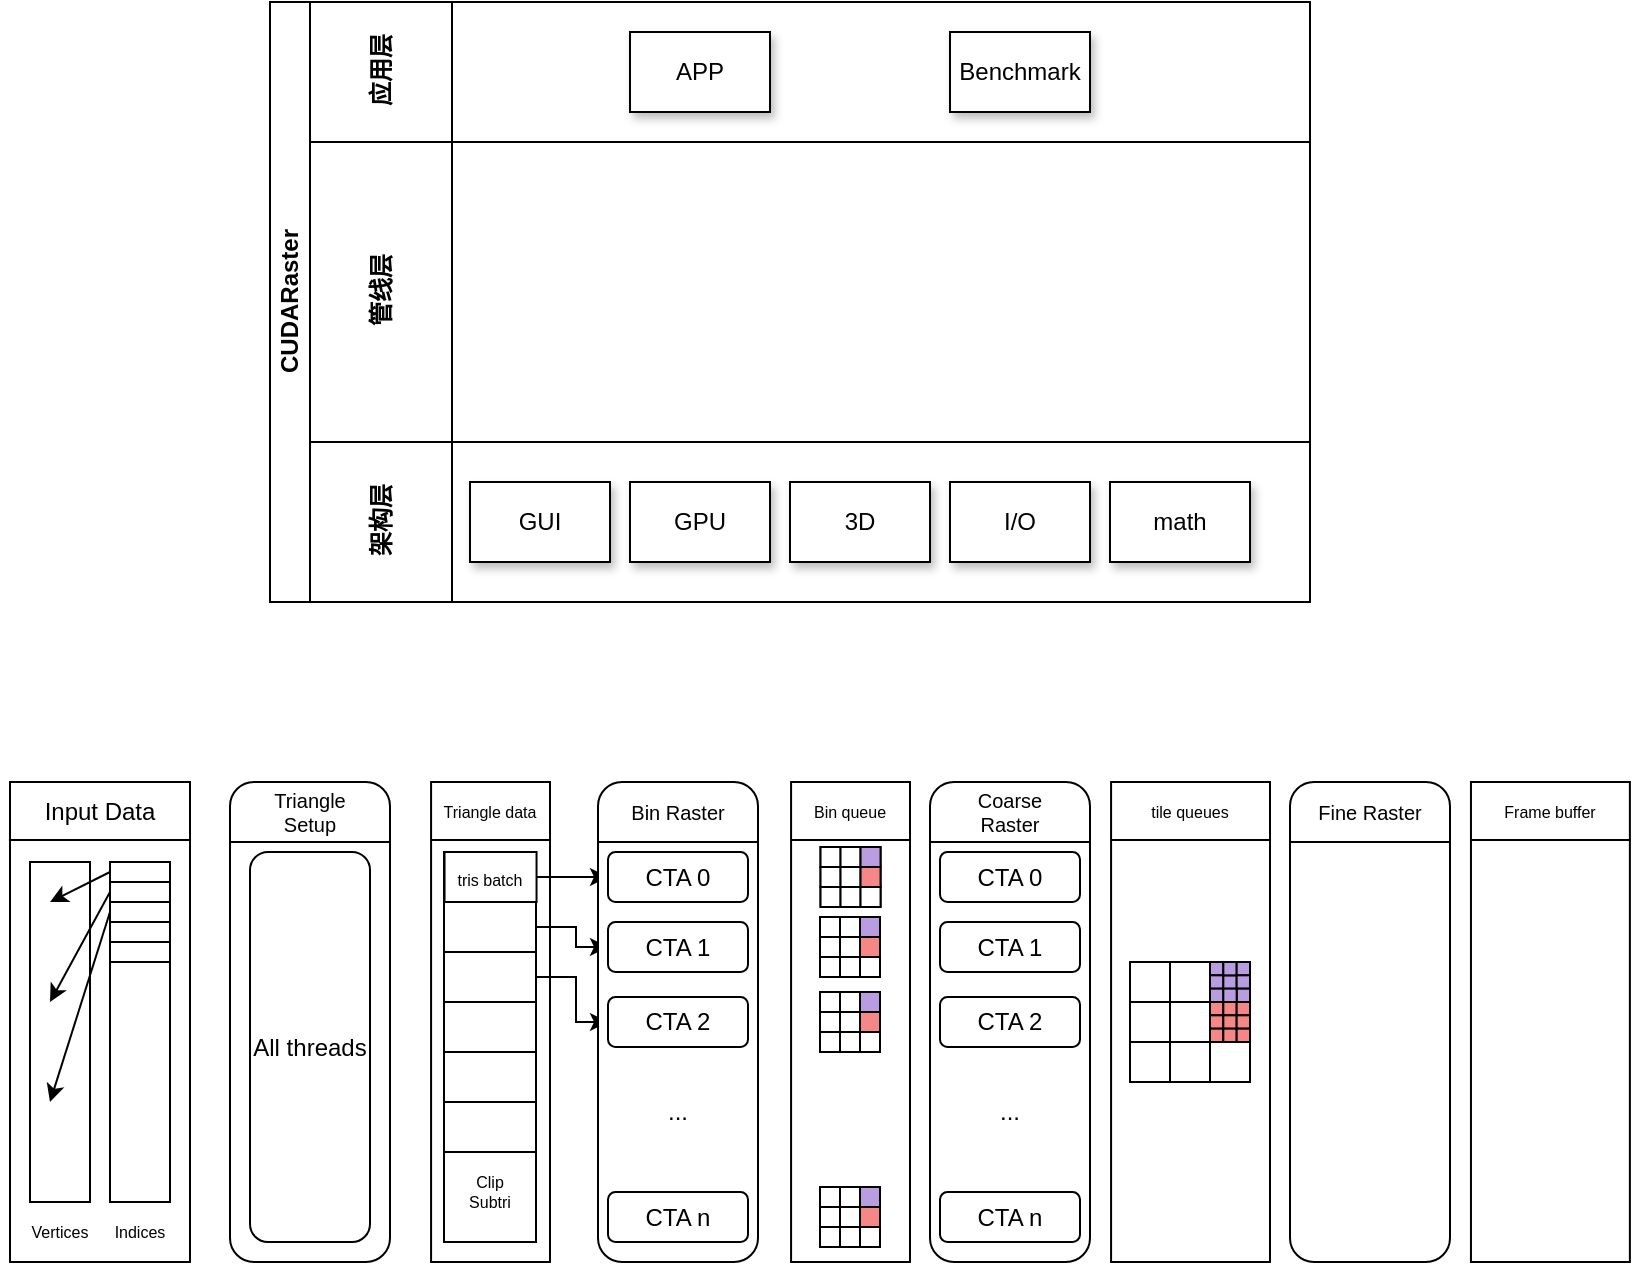 <mxfile version="23.0.2" type="github">
  <diagram id="prtHgNgQTEPvFCAcTncT" name="Page-1">
    <mxGraphModel dx="744" dy="1135" grid="1" gridSize="10" guides="1" tooltips="1" connect="1" arrows="1" fold="1" page="1" pageScale="1" pageWidth="827" pageHeight="1169" math="0" shadow="0">
      <root>
        <mxCell id="0" />
        <mxCell id="1" parent="0" />
        <mxCell id="dNxyNK7c78bLwvsdeMH5-19" value="CUDARaster" style="swimlane;html=1;childLayout=stackLayout;resizeParent=1;resizeParentMax=0;horizontal=0;startSize=20;horizontalStack=0;" parent="1" vertex="1">
          <mxGeometry x="210" y="330" width="520" height="300" as="geometry" />
        </mxCell>
        <mxCell id="dNxyNK7c78bLwvsdeMH5-20" value="应用层" style="swimlane;html=1;startSize=71;horizontal=0;" parent="dNxyNK7c78bLwvsdeMH5-19" vertex="1">
          <mxGeometry x="20" width="500" height="70" as="geometry" />
        </mxCell>
        <mxCell id="dK3k0ItTwGgipWkgGngL-8" value="APP" style="rounded=0;whiteSpace=wrap;html=1;shadow=1;" vertex="1" parent="dNxyNK7c78bLwvsdeMH5-20">
          <mxGeometry x="160" y="15" width="70" height="40" as="geometry" />
        </mxCell>
        <mxCell id="dK3k0ItTwGgipWkgGngL-10" value="Benchmark" style="rounded=0;whiteSpace=wrap;html=1;shadow=1;" vertex="1" parent="dNxyNK7c78bLwvsdeMH5-20">
          <mxGeometry x="320" y="15" width="70" height="40" as="geometry" />
        </mxCell>
        <mxCell id="dNxyNK7c78bLwvsdeMH5-21" value="管线层" style="swimlane;html=1;startSize=71;horizontal=0;" parent="dNxyNK7c78bLwvsdeMH5-19" vertex="1">
          <mxGeometry x="20" y="70" width="500" height="150" as="geometry" />
        </mxCell>
        <mxCell id="dNxyNK7c78bLwvsdeMH5-22" value="架构层" style="swimlane;html=1;startSize=71;horizontal=0;" parent="dNxyNK7c78bLwvsdeMH5-19" vertex="1">
          <mxGeometry x="20" y="220" width="500" height="80" as="geometry" />
        </mxCell>
        <mxCell id="dK3k0ItTwGgipWkgGngL-2" value="GUI" style="rounded=0;whiteSpace=wrap;html=1;shadow=1;" vertex="1" parent="dNxyNK7c78bLwvsdeMH5-22">
          <mxGeometry x="80" y="20" width="70" height="40" as="geometry" />
        </mxCell>
        <mxCell id="dK3k0ItTwGgipWkgGngL-4" value="GPU" style="rounded=0;whiteSpace=wrap;html=1;shadow=1;" vertex="1" parent="dNxyNK7c78bLwvsdeMH5-22">
          <mxGeometry x="160" y="20" width="70" height="40" as="geometry" />
        </mxCell>
        <mxCell id="dK3k0ItTwGgipWkgGngL-5" value="3D" style="rounded=0;whiteSpace=wrap;html=1;shadow=1;" vertex="1" parent="dNxyNK7c78bLwvsdeMH5-22">
          <mxGeometry x="240" y="20" width="70" height="40" as="geometry" />
        </mxCell>
        <mxCell id="dK3k0ItTwGgipWkgGngL-6" value="I/O" style="rounded=0;whiteSpace=wrap;html=1;shadow=1;" vertex="1" parent="dNxyNK7c78bLwvsdeMH5-22">
          <mxGeometry x="320" y="20" width="70" height="40" as="geometry" />
        </mxCell>
        <mxCell id="dK3k0ItTwGgipWkgGngL-7" value="math" style="rounded=0;whiteSpace=wrap;html=1;shadow=1;" vertex="1" parent="dNxyNK7c78bLwvsdeMH5-22">
          <mxGeometry x="400" y="20" width="70" height="40" as="geometry" />
        </mxCell>
        <mxCell id="dK3k0ItTwGgipWkgGngL-12" value="" style="rounded=0;whiteSpace=wrap;html=1;movable=1;resizable=1;rotatable=1;deletable=1;editable=1;locked=0;connectable=1;" vertex="1" parent="1">
          <mxGeometry x="80" y="720" width="90" height="240" as="geometry" />
        </mxCell>
        <mxCell id="dK3k0ItTwGgipWkgGngL-13" value="" style="endArrow=none;html=1;rounded=0;exitX=-0.006;exitY=0.121;exitDx=0;exitDy=0;exitPerimeter=0;entryX=1;entryY=0.121;entryDx=0;entryDy=0;entryPerimeter=0;movable=1;resizable=1;rotatable=1;deletable=1;editable=1;locked=0;connectable=1;strokeWidth=1;" edge="1" parent="1" source="dK3k0ItTwGgipWkgGngL-12" target="dK3k0ItTwGgipWkgGngL-12">
          <mxGeometry width="50" height="50" relative="1" as="geometry">
            <mxPoint x="460" y="708.636" as="sourcePoint" />
            <mxPoint x="510" y="758.636" as="targetPoint" />
          </mxGeometry>
        </mxCell>
        <mxCell id="dK3k0ItTwGgipWkgGngL-14" value="Input Data" style="text;html=1;strokeColor=none;fillColor=none;align=center;verticalAlign=middle;whiteSpace=wrap;rounded=0;movable=1;resizable=1;rotatable=1;deletable=1;editable=1;locked=0;connectable=1;" vertex="1" parent="1">
          <mxGeometry x="95" y="720" width="60" height="30" as="geometry" />
        </mxCell>
        <mxCell id="dK3k0ItTwGgipWkgGngL-15" value="" style="rounded=1;whiteSpace=wrap;html=1;" vertex="1" parent="1">
          <mxGeometry x="190" y="720" width="80" height="240" as="geometry" />
        </mxCell>
        <mxCell id="dK3k0ItTwGgipWkgGngL-17" value="" style="endArrow=none;html=1;rounded=0;exitX=-0.006;exitY=0.121;exitDx=0;exitDy=0;exitPerimeter=0;entryX=1;entryY=0.121;entryDx=0;entryDy=0;entryPerimeter=0;movable=1;resizable=1;rotatable=1;deletable=1;editable=1;locked=0;connectable=1;strokeWidth=1;" edge="1" parent="1">
          <mxGeometry width="50" height="50" relative="1" as="geometry">
            <mxPoint x="190" y="750" as="sourcePoint" />
            <mxPoint x="270" y="750" as="targetPoint" />
          </mxGeometry>
        </mxCell>
        <mxCell id="dK3k0ItTwGgipWkgGngL-18" value="Triangle Setup" style="text;html=1;strokeColor=none;fillColor=none;align=center;verticalAlign=middle;whiteSpace=wrap;rounded=0;movable=1;resizable=1;rotatable=1;deletable=1;editable=1;locked=0;connectable=1;fontSize=10;" vertex="1" parent="1">
          <mxGeometry x="200" y="720" width="60" height="30" as="geometry" />
        </mxCell>
        <mxCell id="dK3k0ItTwGgipWkgGngL-19" value="" style="rounded=0;whiteSpace=wrap;html=1;" vertex="1" parent="1">
          <mxGeometry x="90" y="760" width="30" height="170" as="geometry" />
        </mxCell>
        <mxCell id="dK3k0ItTwGgipWkgGngL-20" value="" style="rounded=0;whiteSpace=wrap;html=1;" vertex="1" parent="1">
          <mxGeometry x="130" y="760" width="30" height="170" as="geometry" />
        </mxCell>
        <mxCell id="dK3k0ItTwGgipWkgGngL-21" value="" style="rounded=0;whiteSpace=wrap;html=1;" vertex="1" parent="1">
          <mxGeometry x="130" y="760" width="30" height="10" as="geometry" />
        </mxCell>
        <mxCell id="dK3k0ItTwGgipWkgGngL-22" value="" style="rounded=0;whiteSpace=wrap;html=1;" vertex="1" parent="1">
          <mxGeometry x="130" y="770" width="30" height="10" as="geometry" />
        </mxCell>
        <mxCell id="dK3k0ItTwGgipWkgGngL-23" value="" style="rounded=0;whiteSpace=wrap;html=1;" vertex="1" parent="1">
          <mxGeometry x="130" y="780" width="30" height="10" as="geometry" />
        </mxCell>
        <mxCell id="dK3k0ItTwGgipWkgGngL-24" value="" style="rounded=0;whiteSpace=wrap;html=1;" vertex="1" parent="1">
          <mxGeometry x="130" y="790" width="30" height="10" as="geometry" />
        </mxCell>
        <mxCell id="dK3k0ItTwGgipWkgGngL-25" value="" style="rounded=0;whiteSpace=wrap;html=1;" vertex="1" parent="1">
          <mxGeometry x="130" y="800" width="30" height="10" as="geometry" />
        </mxCell>
        <mxCell id="dK3k0ItTwGgipWkgGngL-26" value="" style="endArrow=classic;html=1;rounded=0;exitX=0;exitY=0.5;exitDx=0;exitDy=0;entryX=0.333;entryY=0.118;entryDx=0;entryDy=0;entryPerimeter=0;" edge="1" parent="1" source="dK3k0ItTwGgipWkgGngL-21" target="dK3k0ItTwGgipWkgGngL-19">
          <mxGeometry width="50" height="50" relative="1" as="geometry">
            <mxPoint x="45" y="710" as="sourcePoint" />
            <mxPoint x="95" y="660" as="targetPoint" />
          </mxGeometry>
        </mxCell>
        <mxCell id="dK3k0ItTwGgipWkgGngL-27" value="" style="endArrow=classic;html=1;rounded=0;exitX=0;exitY=0.5;exitDx=0;exitDy=0;entryX=0.333;entryY=0.412;entryDx=0;entryDy=0;entryPerimeter=0;" edge="1" parent="1" source="dK3k0ItTwGgipWkgGngL-22" target="dK3k0ItTwGgipWkgGngL-19">
          <mxGeometry width="50" height="50" relative="1" as="geometry">
            <mxPoint x="460" y="790" as="sourcePoint" />
            <mxPoint x="510" y="740" as="targetPoint" />
          </mxGeometry>
        </mxCell>
        <mxCell id="dK3k0ItTwGgipWkgGngL-28" value="" style="endArrow=classic;html=1;rounded=0;exitX=0;exitY=0.5;exitDx=0;exitDy=0;entryX=0.333;entryY=0.706;entryDx=0;entryDy=0;entryPerimeter=0;" edge="1" parent="1" source="dK3k0ItTwGgipWkgGngL-23" target="dK3k0ItTwGgipWkgGngL-19">
          <mxGeometry width="50" height="50" relative="1" as="geometry">
            <mxPoint x="360" y="820" as="sourcePoint" />
            <mxPoint x="410" y="770" as="targetPoint" />
          </mxGeometry>
        </mxCell>
        <mxCell id="dK3k0ItTwGgipWkgGngL-29" value="Vertices" style="text;html=1;strokeColor=none;fillColor=none;align=center;verticalAlign=middle;whiteSpace=wrap;rounded=0;fontSize=8;" vertex="1" parent="1">
          <mxGeometry x="75" y="930" width="60" height="30" as="geometry" />
        </mxCell>
        <mxCell id="dK3k0ItTwGgipWkgGngL-31" value="Indices" style="text;html=1;strokeColor=none;fillColor=none;align=center;verticalAlign=middle;whiteSpace=wrap;rounded=0;fontSize=8;" vertex="1" parent="1">
          <mxGeometry x="115" y="930" width="60" height="30" as="geometry" />
        </mxCell>
        <mxCell id="dK3k0ItTwGgipWkgGngL-32" value="All threads" style="rounded=1;whiteSpace=wrap;html=1;" vertex="1" parent="1">
          <mxGeometry x="200" y="755" width="60" height="195" as="geometry" />
        </mxCell>
        <mxCell id="dK3k0ItTwGgipWkgGngL-34" value="" style="rounded=0;whiteSpace=wrap;html=1;movable=1;resizable=1;rotatable=1;deletable=1;editable=1;locked=0;connectable=1;" vertex="1" parent="1">
          <mxGeometry x="290.54" y="720" width="59.46" height="240" as="geometry" />
        </mxCell>
        <mxCell id="dK3k0ItTwGgipWkgGngL-35" value="" style="endArrow=none;html=1;rounded=0;exitX=-0.006;exitY=0.121;exitDx=0;exitDy=0;exitPerimeter=0;entryX=1;entryY=0.121;entryDx=0;entryDy=0;entryPerimeter=0;movable=1;resizable=1;rotatable=1;deletable=1;editable=1;locked=0;connectable=1;strokeWidth=1;" edge="1" parent="1" source="dK3k0ItTwGgipWkgGngL-34" target="dK3k0ItTwGgipWkgGngL-34">
          <mxGeometry width="50" height="50" relative="1" as="geometry">
            <mxPoint x="670.54" y="708.636" as="sourcePoint" />
            <mxPoint x="720.54" y="758.636" as="targetPoint" />
          </mxGeometry>
        </mxCell>
        <mxCell id="dK3k0ItTwGgipWkgGngL-36" value="Triangle data" style="text;html=1;strokeColor=none;fillColor=none;align=center;verticalAlign=middle;whiteSpace=wrap;rounded=0;movable=1;resizable=1;rotatable=1;deletable=1;editable=1;locked=0;connectable=1;fontSize=8;" vertex="1" parent="1">
          <mxGeometry x="290" y="720" width="60" height="30" as="geometry" />
        </mxCell>
        <mxCell id="dK3k0ItTwGgipWkgGngL-38" value="" style="rounded=0;whiteSpace=wrap;html=1;" vertex="1" parent="1">
          <mxGeometry x="297" y="755" width="46" height="195" as="geometry" />
        </mxCell>
        <mxCell id="dK3k0ItTwGgipWkgGngL-55" style="edgeStyle=orthogonalEdgeStyle;rounded=0;orthogonalLoop=1;jettySize=auto;html=1;exitX=1;exitY=0.5;exitDx=0;exitDy=0;entryX=0;entryY=0.5;entryDx=0;entryDy=0;" edge="1" parent="1" source="dK3k0ItTwGgipWkgGngL-40" target="dK3k0ItTwGgipWkgGngL-50">
          <mxGeometry relative="1" as="geometry" />
        </mxCell>
        <mxCell id="dK3k0ItTwGgipWkgGngL-40" value="&lt;font style=&quot;font-size: 8px;&quot;&gt;tris batch&lt;/font&gt;" style="rounded=0;whiteSpace=wrap;html=1;" vertex="1" parent="1">
          <mxGeometry x="297.27" y="755" width="46" height="25" as="geometry" />
        </mxCell>
        <mxCell id="dK3k0ItTwGgipWkgGngL-56" style="edgeStyle=orthogonalEdgeStyle;rounded=0;orthogonalLoop=1;jettySize=auto;html=1;entryX=0;entryY=0.5;entryDx=0;entryDy=0;" edge="1" parent="1" source="dK3k0ItTwGgipWkgGngL-41" target="dK3k0ItTwGgipWkgGngL-51">
          <mxGeometry relative="1" as="geometry" />
        </mxCell>
        <mxCell id="dK3k0ItTwGgipWkgGngL-41" value="" style="rounded=0;whiteSpace=wrap;html=1;" vertex="1" parent="1">
          <mxGeometry x="297" y="780" width="46" height="25" as="geometry" />
        </mxCell>
        <mxCell id="dK3k0ItTwGgipWkgGngL-57" style="edgeStyle=orthogonalEdgeStyle;rounded=0;orthogonalLoop=1;jettySize=auto;html=1;exitX=1;exitY=0.5;exitDx=0;exitDy=0;entryX=0;entryY=0.5;entryDx=0;entryDy=0;" edge="1" parent="1" source="dK3k0ItTwGgipWkgGngL-42" target="dK3k0ItTwGgipWkgGngL-52">
          <mxGeometry relative="1" as="geometry">
            <Array as="points">
              <mxPoint x="363" y="818" />
              <mxPoint x="363" y="840" />
            </Array>
          </mxGeometry>
        </mxCell>
        <mxCell id="dK3k0ItTwGgipWkgGngL-42" value="" style="rounded=0;whiteSpace=wrap;html=1;" vertex="1" parent="1">
          <mxGeometry x="297" y="805" width="46" height="25" as="geometry" />
        </mxCell>
        <mxCell id="dK3k0ItTwGgipWkgGngL-43" value="" style="rounded=0;whiteSpace=wrap;html=1;" vertex="1" parent="1">
          <mxGeometry x="297" y="830" width="46" height="25" as="geometry" />
        </mxCell>
        <mxCell id="dK3k0ItTwGgipWkgGngL-44" value="" style="rounded=0;whiteSpace=wrap;html=1;" vertex="1" parent="1">
          <mxGeometry x="297" y="855" width="46" height="25" as="geometry" />
        </mxCell>
        <mxCell id="dK3k0ItTwGgipWkgGngL-45" value="" style="rounded=0;whiteSpace=wrap;html=1;" vertex="1" parent="1">
          <mxGeometry x="297" y="880" width="46" height="25" as="geometry" />
        </mxCell>
        <mxCell id="dK3k0ItTwGgipWkgGngL-46" value="Clip&lt;br&gt;Subtri" style="text;html=1;strokeColor=none;fillColor=none;align=center;verticalAlign=middle;whiteSpace=wrap;rounded=0;fontSize=8;" vertex="1" parent="1">
          <mxGeometry x="290" y="910" width="60" height="30" as="geometry" />
        </mxCell>
        <mxCell id="dK3k0ItTwGgipWkgGngL-47" value="" style="rounded=1;whiteSpace=wrap;html=1;" vertex="1" parent="1">
          <mxGeometry x="374" y="720" width="80" height="240" as="geometry" />
        </mxCell>
        <mxCell id="dK3k0ItTwGgipWkgGngL-48" value="" style="endArrow=none;html=1;rounded=0;exitX=-0.006;exitY=0.121;exitDx=0;exitDy=0;exitPerimeter=0;entryX=1;entryY=0.121;entryDx=0;entryDy=0;entryPerimeter=0;movable=1;resizable=1;rotatable=1;deletable=1;editable=1;locked=0;connectable=1;strokeWidth=1;" edge="1" parent="1">
          <mxGeometry width="50" height="50" relative="1" as="geometry">
            <mxPoint x="374" y="750" as="sourcePoint" />
            <mxPoint x="454" y="750" as="targetPoint" />
          </mxGeometry>
        </mxCell>
        <mxCell id="dK3k0ItTwGgipWkgGngL-49" value="Bin Raster" style="text;html=1;strokeColor=none;fillColor=none;align=center;verticalAlign=middle;whiteSpace=wrap;rounded=0;movable=1;resizable=1;rotatable=1;deletable=1;editable=1;locked=0;connectable=1;fontSize=10;" vertex="1" parent="1">
          <mxGeometry x="384" y="720" width="60" height="30" as="geometry" />
        </mxCell>
        <mxCell id="dK3k0ItTwGgipWkgGngL-50" value="CTA 0" style="rounded=1;whiteSpace=wrap;html=1;" vertex="1" parent="1">
          <mxGeometry x="379" y="755" width="70" height="25" as="geometry" />
        </mxCell>
        <mxCell id="dK3k0ItTwGgipWkgGngL-51" value="CTA 1" style="rounded=1;whiteSpace=wrap;html=1;" vertex="1" parent="1">
          <mxGeometry x="379" y="790" width="70" height="25" as="geometry" />
        </mxCell>
        <mxCell id="dK3k0ItTwGgipWkgGngL-52" value="CTA 2" style="rounded=1;whiteSpace=wrap;html=1;" vertex="1" parent="1">
          <mxGeometry x="379" y="827.5" width="70" height="25" as="geometry" />
        </mxCell>
        <mxCell id="dK3k0ItTwGgipWkgGngL-53" value="CTA n" style="rounded=1;whiteSpace=wrap;html=1;" vertex="1" parent="1">
          <mxGeometry x="379" y="925" width="70" height="25" as="geometry" />
        </mxCell>
        <mxCell id="dK3k0ItTwGgipWkgGngL-54" value="..." style="text;html=1;strokeColor=none;fillColor=none;align=center;verticalAlign=middle;whiteSpace=wrap;rounded=0;" vertex="1" parent="1">
          <mxGeometry x="384" y="870" width="60" height="30" as="geometry" />
        </mxCell>
        <mxCell id="dK3k0ItTwGgipWkgGngL-58" value="" style="rounded=1;whiteSpace=wrap;html=1;" vertex="1" parent="1">
          <mxGeometry x="540" y="720" width="80" height="240" as="geometry" />
        </mxCell>
        <mxCell id="dK3k0ItTwGgipWkgGngL-59" value="" style="endArrow=none;html=1;rounded=0;exitX=-0.006;exitY=0.121;exitDx=0;exitDy=0;exitPerimeter=0;entryX=1;entryY=0.121;entryDx=0;entryDy=0;entryPerimeter=0;movable=1;resizable=1;rotatable=1;deletable=1;editable=1;locked=0;connectable=1;strokeWidth=1;" edge="1" parent="1">
          <mxGeometry width="50" height="50" relative="1" as="geometry">
            <mxPoint x="540" y="750" as="sourcePoint" />
            <mxPoint x="620" y="750" as="targetPoint" />
          </mxGeometry>
        </mxCell>
        <mxCell id="dK3k0ItTwGgipWkgGngL-62" value="" style="rounded=0;whiteSpace=wrap;html=1;movable=1;resizable=1;rotatable=1;deletable=1;editable=1;locked=0;connectable=1;" vertex="1" parent="1">
          <mxGeometry x="470.54" y="720" width="59.46" height="240" as="geometry" />
        </mxCell>
        <mxCell id="dK3k0ItTwGgipWkgGngL-63" value="" style="endArrow=none;html=1;rounded=0;exitX=-0.006;exitY=0.121;exitDx=0;exitDy=0;exitPerimeter=0;entryX=1;entryY=0.121;entryDx=0;entryDy=0;entryPerimeter=0;movable=1;resizable=1;rotatable=1;deletable=1;editable=1;locked=0;connectable=1;strokeWidth=1;" edge="1" parent="1" source="dK3k0ItTwGgipWkgGngL-62" target="dK3k0ItTwGgipWkgGngL-62">
          <mxGeometry width="50" height="50" relative="1" as="geometry">
            <mxPoint x="850.54" y="708.636" as="sourcePoint" />
            <mxPoint x="900.54" y="758.636" as="targetPoint" />
          </mxGeometry>
        </mxCell>
        <mxCell id="dK3k0ItTwGgipWkgGngL-64" value="Bin queue" style="text;html=1;strokeColor=none;fillColor=none;align=center;verticalAlign=middle;whiteSpace=wrap;rounded=0;movable=1;resizable=1;rotatable=1;deletable=1;editable=1;locked=0;connectable=1;fontSize=8;" vertex="1" parent="1">
          <mxGeometry x="470" y="720" width="60" height="30" as="geometry" />
        </mxCell>
        <mxCell id="dK3k0ItTwGgipWkgGngL-65" value="Coarse Raster" style="text;html=1;strokeColor=none;fillColor=none;align=center;verticalAlign=middle;whiteSpace=wrap;rounded=0;movable=1;resizable=1;rotatable=1;deletable=1;editable=1;locked=0;connectable=1;fontSize=10;" vertex="1" parent="1">
          <mxGeometry x="550" y="720" width="60" height="30" as="geometry" />
        </mxCell>
        <mxCell id="dK3k0ItTwGgipWkgGngL-66" value="CTA 0" style="rounded=1;whiteSpace=wrap;html=1;" vertex="1" parent="1">
          <mxGeometry x="545" y="755" width="70" height="25" as="geometry" />
        </mxCell>
        <mxCell id="dK3k0ItTwGgipWkgGngL-67" value="CTA 1" style="rounded=1;whiteSpace=wrap;html=1;" vertex="1" parent="1">
          <mxGeometry x="545" y="790" width="70" height="25" as="geometry" />
        </mxCell>
        <mxCell id="dK3k0ItTwGgipWkgGngL-68" value="CTA 2" style="rounded=1;whiteSpace=wrap;html=1;" vertex="1" parent="1">
          <mxGeometry x="545" y="827.5" width="70" height="25" as="geometry" />
        </mxCell>
        <mxCell id="dK3k0ItTwGgipWkgGngL-69" value="CTA n" style="rounded=1;whiteSpace=wrap;html=1;" vertex="1" parent="1">
          <mxGeometry x="545" y="925" width="70" height="25" as="geometry" />
        </mxCell>
        <mxCell id="dK3k0ItTwGgipWkgGngL-70" value="..." style="text;html=1;strokeColor=none;fillColor=none;align=center;verticalAlign=middle;whiteSpace=wrap;rounded=0;" vertex="1" parent="1">
          <mxGeometry x="550" y="870" width="60" height="30" as="geometry" />
        </mxCell>
        <mxCell id="dK3k0ItTwGgipWkgGngL-86" value="" style="group" vertex="1" connectable="0" parent="1">
          <mxGeometry x="485.27" y="752.5" width="30" height="30" as="geometry" />
        </mxCell>
        <mxCell id="dK3k0ItTwGgipWkgGngL-71" value="" style="rounded=0;whiteSpace=wrap;html=1;container=0;" vertex="1" parent="dK3k0ItTwGgipWkgGngL-86">
          <mxGeometry width="30" height="30" as="geometry" />
        </mxCell>
        <mxCell id="dK3k0ItTwGgipWkgGngL-72" value="" style="rounded=0;whiteSpace=wrap;html=1;container=0;" vertex="1" parent="dK3k0ItTwGgipWkgGngL-86">
          <mxGeometry width="10" height="10" as="geometry" />
        </mxCell>
        <mxCell id="dK3k0ItTwGgipWkgGngL-73" value="" style="rounded=0;whiteSpace=wrap;html=1;container=0;" vertex="1" parent="dK3k0ItTwGgipWkgGngL-86">
          <mxGeometry x="10.0" width="10" height="10" as="geometry" />
        </mxCell>
        <mxCell id="dK3k0ItTwGgipWkgGngL-74" value="" style="rounded=0;whiteSpace=wrap;html=1;container=0;fillColor=#ba9ce0;" vertex="1" parent="dK3k0ItTwGgipWkgGngL-86">
          <mxGeometry x="20.0" width="10" height="10" as="geometry" />
        </mxCell>
        <mxCell id="dK3k0ItTwGgipWkgGngL-75" value="" style="rounded=0;whiteSpace=wrap;html=1;container=0;" vertex="1" parent="dK3k0ItTwGgipWkgGngL-86">
          <mxGeometry y="10.0" width="10" height="10" as="geometry" />
        </mxCell>
        <mxCell id="dK3k0ItTwGgipWkgGngL-76" value="" style="rounded=0;whiteSpace=wrap;html=1;container=0;" vertex="1" parent="dK3k0ItTwGgipWkgGngL-86">
          <mxGeometry x="10.0" y="10.0" width="10" height="10" as="geometry" />
        </mxCell>
        <mxCell id="dK3k0ItTwGgipWkgGngL-77" value="" style="rounded=0;whiteSpace=wrap;html=1;container=0;fillColor=#f58787;" vertex="1" parent="dK3k0ItTwGgipWkgGngL-86">
          <mxGeometry x="20.0" y="10.0" width="10" height="10" as="geometry" />
        </mxCell>
        <mxCell id="dK3k0ItTwGgipWkgGngL-78" value="" style="rounded=0;whiteSpace=wrap;html=1;container=0;" vertex="1" parent="dK3k0ItTwGgipWkgGngL-86">
          <mxGeometry y="20.0" width="10" height="10" as="geometry" />
        </mxCell>
        <mxCell id="dK3k0ItTwGgipWkgGngL-79" value="" style="rounded=0;whiteSpace=wrap;html=1;container=0;" vertex="1" parent="dK3k0ItTwGgipWkgGngL-86">
          <mxGeometry x="10.0" y="20.0" width="10" height="10" as="geometry" />
        </mxCell>
        <mxCell id="dK3k0ItTwGgipWkgGngL-80" value="" style="rounded=0;whiteSpace=wrap;html=1;container=0;" vertex="1" parent="dK3k0ItTwGgipWkgGngL-86">
          <mxGeometry x="20.0" y="20.0" width="10" height="10" as="geometry" />
        </mxCell>
        <mxCell id="dK3k0ItTwGgipWkgGngL-99" value="" style="group" vertex="1" connectable="0" parent="1">
          <mxGeometry x="485" y="787.5" width="30" height="30" as="geometry" />
        </mxCell>
        <mxCell id="dK3k0ItTwGgipWkgGngL-100" value="" style="rounded=0;whiteSpace=wrap;html=1;container=0;" vertex="1" parent="dK3k0ItTwGgipWkgGngL-99">
          <mxGeometry width="30" height="30" as="geometry" />
        </mxCell>
        <mxCell id="dK3k0ItTwGgipWkgGngL-101" value="" style="rounded=0;whiteSpace=wrap;html=1;container=0;" vertex="1" parent="dK3k0ItTwGgipWkgGngL-99">
          <mxGeometry width="10" height="10" as="geometry" />
        </mxCell>
        <mxCell id="dK3k0ItTwGgipWkgGngL-102" value="" style="rounded=0;whiteSpace=wrap;html=1;container=0;" vertex="1" parent="dK3k0ItTwGgipWkgGngL-99">
          <mxGeometry x="10.0" width="10" height="10" as="geometry" />
        </mxCell>
        <mxCell id="dK3k0ItTwGgipWkgGngL-103" value="" style="rounded=0;whiteSpace=wrap;html=1;container=0;fillColor=#ba9ce0;" vertex="1" parent="dK3k0ItTwGgipWkgGngL-99">
          <mxGeometry x="20.0" width="10" height="10" as="geometry" />
        </mxCell>
        <mxCell id="dK3k0ItTwGgipWkgGngL-104" value="" style="rounded=0;whiteSpace=wrap;html=1;container=0;" vertex="1" parent="dK3k0ItTwGgipWkgGngL-99">
          <mxGeometry y="10.0" width="10" height="10" as="geometry" />
        </mxCell>
        <mxCell id="dK3k0ItTwGgipWkgGngL-105" value="" style="rounded=0;whiteSpace=wrap;html=1;container=0;" vertex="1" parent="dK3k0ItTwGgipWkgGngL-99">
          <mxGeometry x="10.0" y="10.0" width="10" height="10" as="geometry" />
        </mxCell>
        <mxCell id="dK3k0ItTwGgipWkgGngL-106" value="" style="rounded=0;whiteSpace=wrap;html=1;container=0;fillColor=#f58787;" vertex="1" parent="dK3k0ItTwGgipWkgGngL-99">
          <mxGeometry x="20.0" y="10.0" width="10" height="10" as="geometry" />
        </mxCell>
        <mxCell id="dK3k0ItTwGgipWkgGngL-107" value="" style="rounded=0;whiteSpace=wrap;html=1;container=0;" vertex="1" parent="dK3k0ItTwGgipWkgGngL-99">
          <mxGeometry y="20.0" width="10" height="10" as="geometry" />
        </mxCell>
        <mxCell id="dK3k0ItTwGgipWkgGngL-108" value="" style="rounded=0;whiteSpace=wrap;html=1;container=0;" vertex="1" parent="dK3k0ItTwGgipWkgGngL-99">
          <mxGeometry x="10.0" y="20.0" width="10" height="10" as="geometry" />
        </mxCell>
        <mxCell id="dK3k0ItTwGgipWkgGngL-109" value="" style="rounded=0;whiteSpace=wrap;html=1;container=0;" vertex="1" parent="dK3k0ItTwGgipWkgGngL-99">
          <mxGeometry x="20.0" y="20.0" width="10" height="10" as="geometry" />
        </mxCell>
        <mxCell id="dK3k0ItTwGgipWkgGngL-122" value="" style="group" vertex="1" connectable="0" parent="1">
          <mxGeometry x="485" y="825" width="30" height="30" as="geometry" />
        </mxCell>
        <mxCell id="dK3k0ItTwGgipWkgGngL-123" value="" style="rounded=0;whiteSpace=wrap;html=1;container=0;" vertex="1" parent="dK3k0ItTwGgipWkgGngL-122">
          <mxGeometry width="30" height="30" as="geometry" />
        </mxCell>
        <mxCell id="dK3k0ItTwGgipWkgGngL-124" value="" style="rounded=0;whiteSpace=wrap;html=1;container=0;" vertex="1" parent="dK3k0ItTwGgipWkgGngL-122">
          <mxGeometry width="10" height="10" as="geometry" />
        </mxCell>
        <mxCell id="dK3k0ItTwGgipWkgGngL-125" value="" style="rounded=0;whiteSpace=wrap;html=1;container=0;" vertex="1" parent="dK3k0ItTwGgipWkgGngL-122">
          <mxGeometry x="10.0" width="10" height="10" as="geometry" />
        </mxCell>
        <mxCell id="dK3k0ItTwGgipWkgGngL-126" value="" style="rounded=0;whiteSpace=wrap;html=1;container=0;fillColor=#ba9ce0;" vertex="1" parent="dK3k0ItTwGgipWkgGngL-122">
          <mxGeometry x="20.0" width="10" height="10" as="geometry" />
        </mxCell>
        <mxCell id="dK3k0ItTwGgipWkgGngL-127" value="" style="rounded=0;whiteSpace=wrap;html=1;container=0;" vertex="1" parent="dK3k0ItTwGgipWkgGngL-122">
          <mxGeometry y="10.0" width="10" height="10" as="geometry" />
        </mxCell>
        <mxCell id="dK3k0ItTwGgipWkgGngL-128" value="" style="rounded=0;whiteSpace=wrap;html=1;container=0;" vertex="1" parent="dK3k0ItTwGgipWkgGngL-122">
          <mxGeometry x="10.0" y="10.0" width="10" height="10" as="geometry" />
        </mxCell>
        <mxCell id="dK3k0ItTwGgipWkgGngL-129" value="" style="rounded=0;whiteSpace=wrap;html=1;container=0;fillColor=#f58787;" vertex="1" parent="dK3k0ItTwGgipWkgGngL-122">
          <mxGeometry x="20.0" y="10.0" width="10" height="10" as="geometry" />
        </mxCell>
        <mxCell id="dK3k0ItTwGgipWkgGngL-130" value="" style="rounded=0;whiteSpace=wrap;html=1;container=0;" vertex="1" parent="dK3k0ItTwGgipWkgGngL-122">
          <mxGeometry y="20.0" width="10" height="10" as="geometry" />
        </mxCell>
        <mxCell id="dK3k0ItTwGgipWkgGngL-131" value="" style="rounded=0;whiteSpace=wrap;html=1;container=0;" vertex="1" parent="dK3k0ItTwGgipWkgGngL-122">
          <mxGeometry x="10.0" y="20.0" width="10" height="10" as="geometry" />
        </mxCell>
        <mxCell id="dK3k0ItTwGgipWkgGngL-132" value="" style="rounded=0;whiteSpace=wrap;html=1;container=0;" vertex="1" parent="dK3k0ItTwGgipWkgGngL-122">
          <mxGeometry x="20.0" y="20.0" width="10" height="10" as="geometry" />
        </mxCell>
        <mxCell id="dK3k0ItTwGgipWkgGngL-133" value="" style="group" vertex="1" connectable="0" parent="1">
          <mxGeometry x="485" y="922.5" width="30" height="30" as="geometry" />
        </mxCell>
        <mxCell id="dK3k0ItTwGgipWkgGngL-134" value="" style="rounded=0;whiteSpace=wrap;html=1;container=0;" vertex="1" parent="dK3k0ItTwGgipWkgGngL-133">
          <mxGeometry width="30" height="30" as="geometry" />
        </mxCell>
        <mxCell id="dK3k0ItTwGgipWkgGngL-135" value="" style="rounded=0;whiteSpace=wrap;html=1;container=0;" vertex="1" parent="dK3k0ItTwGgipWkgGngL-133">
          <mxGeometry width="10" height="10" as="geometry" />
        </mxCell>
        <mxCell id="dK3k0ItTwGgipWkgGngL-136" value="" style="rounded=0;whiteSpace=wrap;html=1;container=0;" vertex="1" parent="dK3k0ItTwGgipWkgGngL-133">
          <mxGeometry x="10.0" width="10" height="10" as="geometry" />
        </mxCell>
        <mxCell id="dK3k0ItTwGgipWkgGngL-137" value="" style="rounded=0;whiteSpace=wrap;html=1;container=0;fillColor=#ba9ce0;" vertex="1" parent="dK3k0ItTwGgipWkgGngL-133">
          <mxGeometry x="20.0" width="10" height="10" as="geometry" />
        </mxCell>
        <mxCell id="dK3k0ItTwGgipWkgGngL-138" value="" style="rounded=0;whiteSpace=wrap;html=1;container=0;" vertex="1" parent="dK3k0ItTwGgipWkgGngL-133">
          <mxGeometry y="10.0" width="10" height="10" as="geometry" />
        </mxCell>
        <mxCell id="dK3k0ItTwGgipWkgGngL-139" value="" style="rounded=0;whiteSpace=wrap;html=1;container=0;" vertex="1" parent="dK3k0ItTwGgipWkgGngL-133">
          <mxGeometry x="10.0" y="10.0" width="10" height="10" as="geometry" />
        </mxCell>
        <mxCell id="dK3k0ItTwGgipWkgGngL-140" value="" style="rounded=0;whiteSpace=wrap;html=1;container=0;fillColor=#f58787;" vertex="1" parent="dK3k0ItTwGgipWkgGngL-133">
          <mxGeometry x="20.0" y="10.0" width="10" height="10" as="geometry" />
        </mxCell>
        <mxCell id="dK3k0ItTwGgipWkgGngL-141" value="" style="rounded=0;whiteSpace=wrap;html=1;container=0;" vertex="1" parent="dK3k0ItTwGgipWkgGngL-133">
          <mxGeometry y="20.0" width="10" height="10" as="geometry" />
        </mxCell>
        <mxCell id="dK3k0ItTwGgipWkgGngL-142" value="" style="rounded=0;whiteSpace=wrap;html=1;container=0;" vertex="1" parent="dK3k0ItTwGgipWkgGngL-133">
          <mxGeometry x="10.0" y="20.0" width="10" height="10" as="geometry" />
        </mxCell>
        <mxCell id="dK3k0ItTwGgipWkgGngL-143" value="" style="rounded=0;whiteSpace=wrap;html=1;container=0;" vertex="1" parent="dK3k0ItTwGgipWkgGngL-133">
          <mxGeometry x="20.0" y="20.0" width="10" height="10" as="geometry" />
        </mxCell>
        <mxCell id="dK3k0ItTwGgipWkgGngL-193" value="" style="rounded=0;whiteSpace=wrap;html=1;movable=1;resizable=1;rotatable=1;deletable=1;editable=1;locked=0;connectable=1;" vertex="1" parent="1">
          <mxGeometry x="630.54" y="720" width="79.46" height="240" as="geometry" />
        </mxCell>
        <mxCell id="dK3k0ItTwGgipWkgGngL-194" value="" style="endArrow=none;html=1;rounded=0;exitX=-0.006;exitY=0.121;exitDx=0;exitDy=0;exitPerimeter=0;entryX=1;entryY=0.121;entryDx=0;entryDy=0;entryPerimeter=0;movable=1;resizable=1;rotatable=1;deletable=1;editable=1;locked=0;connectable=1;strokeWidth=1;" edge="1" parent="1" source="dK3k0ItTwGgipWkgGngL-193" target="dK3k0ItTwGgipWkgGngL-193">
          <mxGeometry width="50" height="50" relative="1" as="geometry">
            <mxPoint x="1010.54" y="708.636" as="sourcePoint" />
            <mxPoint x="1060.54" y="758.636" as="targetPoint" />
          </mxGeometry>
        </mxCell>
        <mxCell id="dK3k0ItTwGgipWkgGngL-195" value="tile queues" style="text;html=1;strokeColor=none;fillColor=none;align=center;verticalAlign=middle;whiteSpace=wrap;rounded=0;movable=1;resizable=1;rotatable=1;deletable=1;editable=1;locked=0;connectable=1;fontSize=8;" vertex="1" parent="1">
          <mxGeometry x="640.27" y="720" width="60" height="30" as="geometry" />
        </mxCell>
        <mxCell id="dK3k0ItTwGgipWkgGngL-196" value="" style="group" vertex="1" connectable="0" parent="1">
          <mxGeometry x="640" y="810" width="60" height="60" as="geometry" />
        </mxCell>
        <mxCell id="dK3k0ItTwGgipWkgGngL-171" value="" style="group" vertex="1" connectable="0" parent="dK3k0ItTwGgipWkgGngL-196">
          <mxGeometry width="60" height="60" as="geometry" />
        </mxCell>
        <mxCell id="dK3k0ItTwGgipWkgGngL-158" value="" style="rounded=0;whiteSpace=wrap;html=1;container=0;" vertex="1" parent="dK3k0ItTwGgipWkgGngL-171">
          <mxGeometry width="60" height="60" as="geometry" />
        </mxCell>
        <mxCell id="dK3k0ItTwGgipWkgGngL-159" value="" style="rounded=0;whiteSpace=wrap;html=1;container=0;" vertex="1" parent="dK3k0ItTwGgipWkgGngL-171">
          <mxGeometry width="20" height="20" as="geometry" />
        </mxCell>
        <mxCell id="dK3k0ItTwGgipWkgGngL-160" value="" style="rounded=0;whiteSpace=wrap;html=1;container=0;" vertex="1" parent="dK3k0ItTwGgipWkgGngL-171">
          <mxGeometry x="20.0" width="20" height="20" as="geometry" />
        </mxCell>
        <mxCell id="dK3k0ItTwGgipWkgGngL-161" value="" style="rounded=0;whiteSpace=wrap;html=1;container=0;fillColor=#BA9CE0;" vertex="1" parent="dK3k0ItTwGgipWkgGngL-171">
          <mxGeometry x="40.0" width="20" height="20" as="geometry" />
        </mxCell>
        <mxCell id="dK3k0ItTwGgipWkgGngL-162" value="" style="rounded=0;whiteSpace=wrap;html=1;container=0;" vertex="1" parent="dK3k0ItTwGgipWkgGngL-171">
          <mxGeometry y="20" width="20" height="20" as="geometry" />
        </mxCell>
        <mxCell id="dK3k0ItTwGgipWkgGngL-163" value="" style="rounded=0;whiteSpace=wrap;html=1;container=0;" vertex="1" parent="dK3k0ItTwGgipWkgGngL-171">
          <mxGeometry x="20.0" y="20" width="20" height="20" as="geometry" />
        </mxCell>
        <mxCell id="dK3k0ItTwGgipWkgGngL-164" value="" style="rounded=0;whiteSpace=wrap;html=1;container=0;fillColor=#F58787;" vertex="1" parent="dK3k0ItTwGgipWkgGngL-171">
          <mxGeometry x="40.0" y="20" width="20" height="20" as="geometry" />
        </mxCell>
        <mxCell id="dK3k0ItTwGgipWkgGngL-165" value="" style="rounded=0;whiteSpace=wrap;html=1;container=0;" vertex="1" parent="dK3k0ItTwGgipWkgGngL-171">
          <mxGeometry y="40.0" width="20" height="20" as="geometry" />
        </mxCell>
        <mxCell id="dK3k0ItTwGgipWkgGngL-166" value="" style="rounded=0;whiteSpace=wrap;html=1;container=0;" vertex="1" parent="dK3k0ItTwGgipWkgGngL-171">
          <mxGeometry x="20.0" y="40.0" width="20" height="20" as="geometry" />
        </mxCell>
        <mxCell id="dK3k0ItTwGgipWkgGngL-167" value="" style="rounded=0;whiteSpace=wrap;html=1;container=0;" vertex="1" parent="dK3k0ItTwGgipWkgGngL-171">
          <mxGeometry x="40.0" y="40.0" width="20" height="20" as="geometry" />
        </mxCell>
        <mxCell id="dK3k0ItTwGgipWkgGngL-175" value="" style="rounded=0;whiteSpace=wrap;html=1;fillColor=#BA9CE0;" vertex="1" parent="dK3k0ItTwGgipWkgGngL-171">
          <mxGeometry x="40" width="6.667" height="6.667" as="geometry" />
        </mxCell>
        <mxCell id="dK3k0ItTwGgipWkgGngL-176" value="" style="rounded=0;whiteSpace=wrap;html=1;fillColor=#BA9CE0;" vertex="1" parent="dK3k0ItTwGgipWkgGngL-171">
          <mxGeometry x="40" y="6.667" width="6.667" height="6.667" as="geometry" />
        </mxCell>
        <mxCell id="dK3k0ItTwGgipWkgGngL-177" value="" style="rounded=0;whiteSpace=wrap;html=1;fillColor=#BA9CE0;" vertex="1" parent="dK3k0ItTwGgipWkgGngL-171">
          <mxGeometry x="40" y="13.333" width="6.667" height="6.667" as="geometry" />
        </mxCell>
        <mxCell id="dK3k0ItTwGgipWkgGngL-179" value="" style="rounded=0;whiteSpace=wrap;html=1;fillColor=#BA9CE0;" vertex="1" parent="dK3k0ItTwGgipWkgGngL-171">
          <mxGeometry x="46.667" y="6.667" width="6.667" height="6.667" as="geometry" />
        </mxCell>
        <mxCell id="dK3k0ItTwGgipWkgGngL-180" value="" style="rounded=0;whiteSpace=wrap;html=1;fillColor=#BA9CE0;" vertex="1" parent="dK3k0ItTwGgipWkgGngL-171">
          <mxGeometry x="46.667" width="6.667" height="6.667" as="geometry" />
        </mxCell>
        <mxCell id="dK3k0ItTwGgipWkgGngL-181" value="" style="rounded=0;whiteSpace=wrap;html=1;fillColor=#BA9CE0;" vertex="1" parent="dK3k0ItTwGgipWkgGngL-171">
          <mxGeometry x="53.333" width="6.667" height="6.667" as="geometry" />
        </mxCell>
        <mxCell id="dK3k0ItTwGgipWkgGngL-182" value="" style="rounded=0;whiteSpace=wrap;html=1;fillColor=#BA9CE0;" vertex="1" parent="dK3k0ItTwGgipWkgGngL-171">
          <mxGeometry x="53.333" y="6.667" width="6.667" height="6.667" as="geometry" />
        </mxCell>
        <mxCell id="dK3k0ItTwGgipWkgGngL-183" value="" style="rounded=0;whiteSpace=wrap;html=1;fillColor=#BA9CE0;" vertex="1" parent="dK3k0ItTwGgipWkgGngL-171">
          <mxGeometry x="53.333" y="13.333" width="6.667" height="6.667" as="geometry" />
        </mxCell>
        <mxCell id="dK3k0ItTwGgipWkgGngL-184" value="" style="rounded=0;whiteSpace=wrap;html=1;fillColor=#F58787;" vertex="1" parent="dK3k0ItTwGgipWkgGngL-171">
          <mxGeometry x="40" y="20" width="6.667" height="6.667" as="geometry" />
        </mxCell>
        <mxCell id="dK3k0ItTwGgipWkgGngL-185" value="" style="rounded=0;whiteSpace=wrap;html=1;fillColor=#F58787;" vertex="1" parent="dK3k0ItTwGgipWkgGngL-171">
          <mxGeometry x="46.667" y="20" width="6.667" height="6.667" as="geometry" />
        </mxCell>
        <mxCell id="dK3k0ItTwGgipWkgGngL-186" value="" style="rounded=0;whiteSpace=wrap;html=1;fillColor=#F58787;" vertex="1" parent="dK3k0ItTwGgipWkgGngL-171">
          <mxGeometry x="53.333" y="20" width="6.667" height="6.667" as="geometry" />
        </mxCell>
        <mxCell id="dK3k0ItTwGgipWkgGngL-187" value="" style="rounded=0;whiteSpace=wrap;html=1;fillColor=#F58787;" vertex="1" parent="dK3k0ItTwGgipWkgGngL-171">
          <mxGeometry x="40" y="26.667" width="6.667" height="6.667" as="geometry" />
        </mxCell>
        <mxCell id="dK3k0ItTwGgipWkgGngL-188" value="" style="rounded=0;whiteSpace=wrap;html=1;fillColor=#F58787;" vertex="1" parent="dK3k0ItTwGgipWkgGngL-171">
          <mxGeometry x="46.667" y="26.667" width="6.667" height="6.667" as="geometry" />
        </mxCell>
        <mxCell id="dK3k0ItTwGgipWkgGngL-189" value="" style="rounded=0;whiteSpace=wrap;html=1;fillColor=#F58787;" vertex="1" parent="dK3k0ItTwGgipWkgGngL-171">
          <mxGeometry x="53.333" y="26.667" width="6.667" height="6.667" as="geometry" />
        </mxCell>
        <mxCell id="dK3k0ItTwGgipWkgGngL-190" value="" style="rounded=0;whiteSpace=wrap;html=1;fillColor=#F58787;" vertex="1" parent="dK3k0ItTwGgipWkgGngL-171">
          <mxGeometry x="40" y="33.333" width="6.667" height="6.667" as="geometry" />
        </mxCell>
        <mxCell id="dK3k0ItTwGgipWkgGngL-191" value="" style="rounded=0;whiteSpace=wrap;html=1;fillColor=#F58787;" vertex="1" parent="dK3k0ItTwGgipWkgGngL-171">
          <mxGeometry x="46.667" y="33.333" width="6.667" height="6.667" as="geometry" />
        </mxCell>
        <mxCell id="dK3k0ItTwGgipWkgGngL-192" value="" style="rounded=0;whiteSpace=wrap;html=1;fillColor=#F58787;" vertex="1" parent="dK3k0ItTwGgipWkgGngL-171">
          <mxGeometry x="53.333" y="33.333" width="6.667" height="6.667" as="geometry" />
        </mxCell>
        <mxCell id="dK3k0ItTwGgipWkgGngL-178" value="" style="rounded=0;whiteSpace=wrap;html=1;fillColor=#BA9CE0;" vertex="1" parent="dK3k0ItTwGgipWkgGngL-196">
          <mxGeometry x="46.667" y="13.333" width="6.667" height="6.667" as="geometry" />
        </mxCell>
        <mxCell id="dK3k0ItTwGgipWkgGngL-204" value="" style="rounded=1;whiteSpace=wrap;html=1;" vertex="1" parent="1">
          <mxGeometry x="720" y="720" width="80" height="240" as="geometry" />
        </mxCell>
        <mxCell id="dK3k0ItTwGgipWkgGngL-205" value="" style="endArrow=none;html=1;rounded=0;exitX=-0.006;exitY=0.121;exitDx=0;exitDy=0;exitPerimeter=0;entryX=1;entryY=0.121;entryDx=0;entryDy=0;entryPerimeter=0;movable=1;resizable=1;rotatable=1;deletable=1;editable=1;locked=0;connectable=1;strokeWidth=1;" edge="1" parent="1">
          <mxGeometry width="50" height="50" relative="1" as="geometry">
            <mxPoint x="720" y="750" as="sourcePoint" />
            <mxPoint x="800" y="750" as="targetPoint" />
          </mxGeometry>
        </mxCell>
        <mxCell id="dK3k0ItTwGgipWkgGngL-206" value="Fine Raster" style="text;html=1;strokeColor=none;fillColor=none;align=center;verticalAlign=middle;whiteSpace=wrap;rounded=0;movable=1;resizable=1;rotatable=1;deletable=1;editable=1;locked=0;connectable=1;fontSize=10;" vertex="1" parent="1">
          <mxGeometry x="730" y="720" width="60" height="30" as="geometry" />
        </mxCell>
        <mxCell id="dK3k0ItTwGgipWkgGngL-207" value="" style="rounded=0;whiteSpace=wrap;html=1;movable=1;resizable=1;rotatable=1;deletable=1;editable=1;locked=0;connectable=1;" vertex="1" parent="1">
          <mxGeometry x="810.48" y="720" width="79.46" height="240" as="geometry" />
        </mxCell>
        <mxCell id="dK3k0ItTwGgipWkgGngL-208" value="" style="endArrow=none;html=1;rounded=0;exitX=-0.006;exitY=0.121;exitDx=0;exitDy=0;exitPerimeter=0;entryX=1;entryY=0.121;entryDx=0;entryDy=0;entryPerimeter=0;movable=1;resizable=1;rotatable=1;deletable=1;editable=1;locked=0;connectable=1;strokeWidth=1;" edge="1" parent="1" source="dK3k0ItTwGgipWkgGngL-207" target="dK3k0ItTwGgipWkgGngL-207">
          <mxGeometry width="50" height="50" relative="1" as="geometry">
            <mxPoint x="1190.48" y="708.636" as="sourcePoint" />
            <mxPoint x="1240.48" y="758.636" as="targetPoint" />
          </mxGeometry>
        </mxCell>
        <mxCell id="dK3k0ItTwGgipWkgGngL-209" value="Frame buffer" style="text;html=1;strokeColor=none;fillColor=none;align=center;verticalAlign=middle;whiteSpace=wrap;rounded=0;movable=1;resizable=1;rotatable=1;deletable=1;editable=1;locked=0;connectable=1;fontSize=8;" vertex="1" parent="1">
          <mxGeometry x="820.21" y="720" width="60" height="30" as="geometry" />
        </mxCell>
      </root>
    </mxGraphModel>
  </diagram>
</mxfile>

